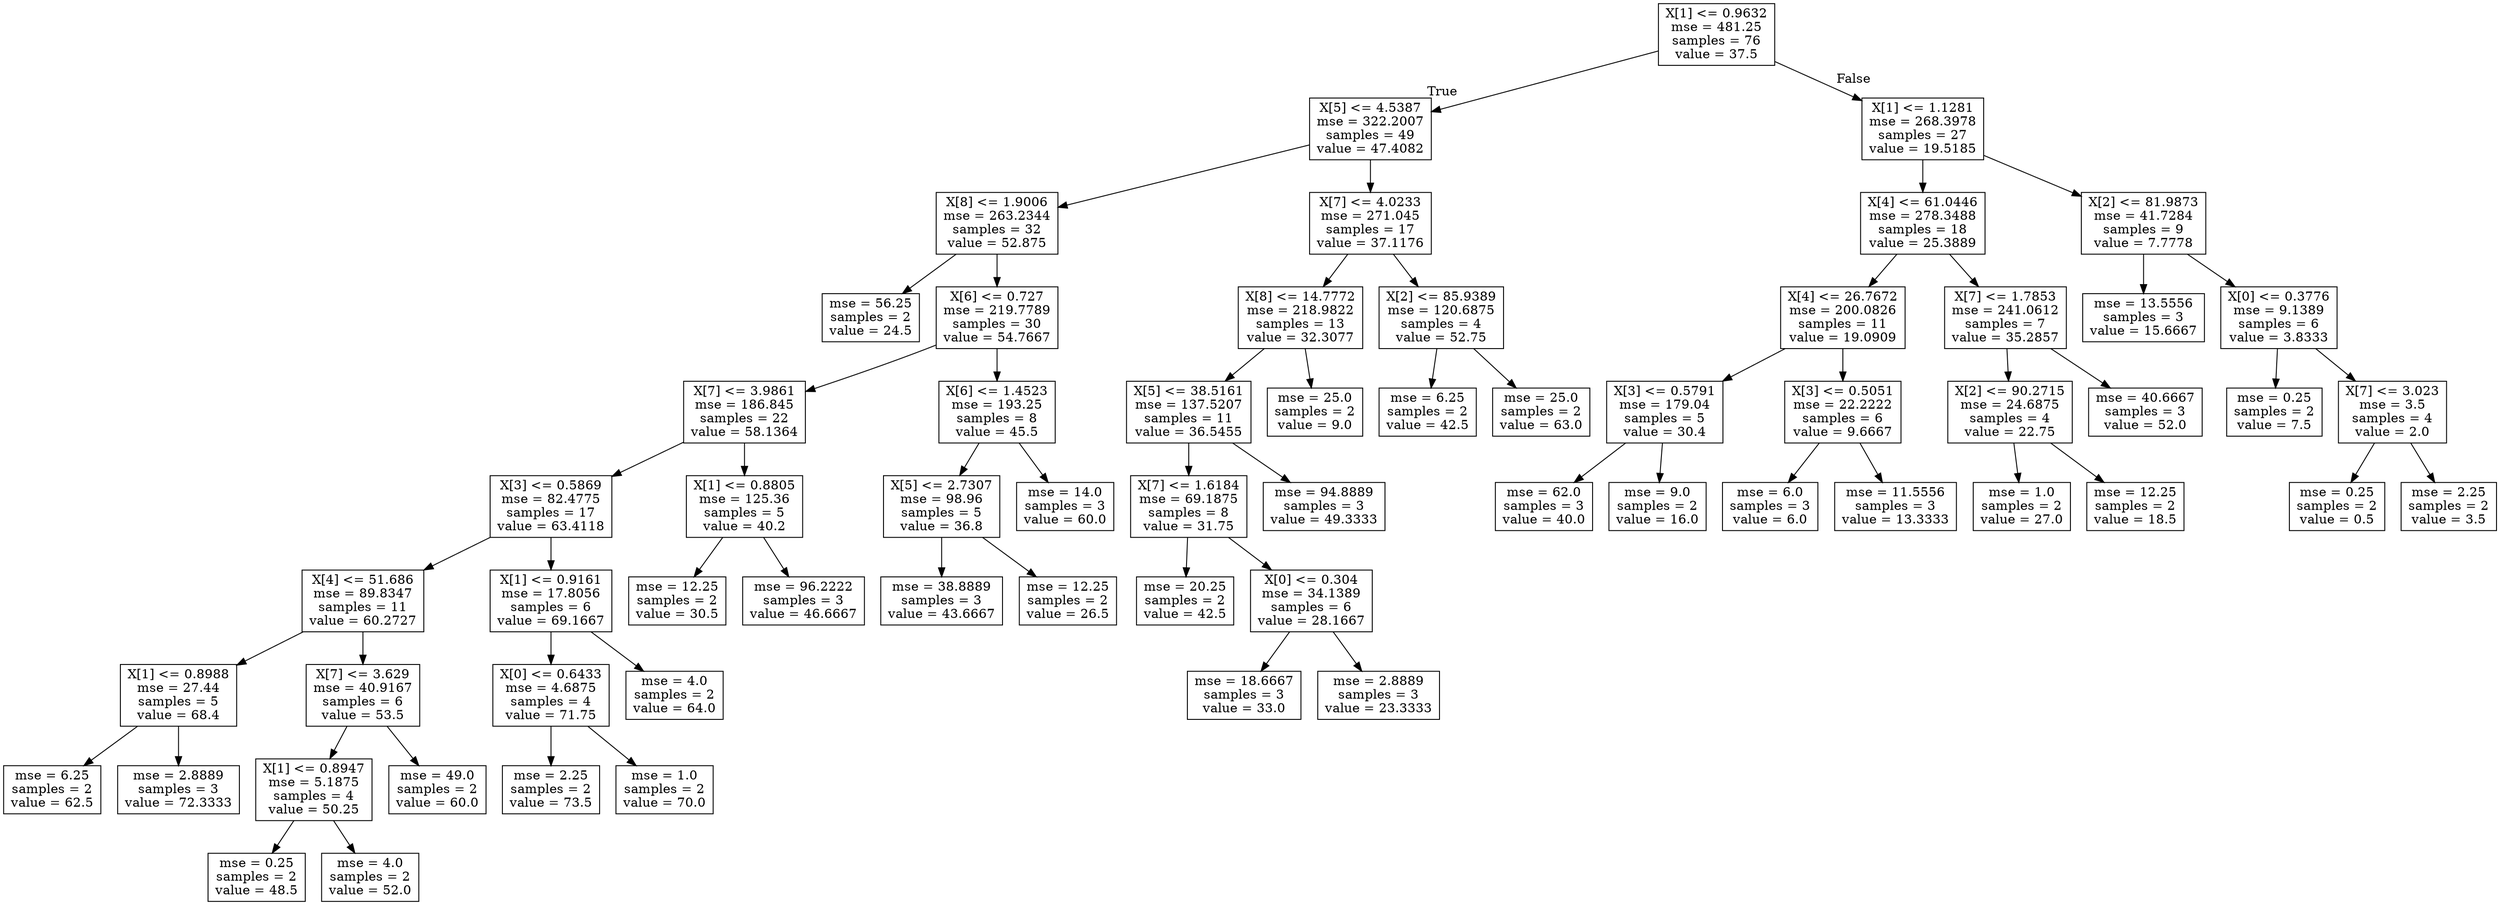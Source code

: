 digraph Tree {
node [shape=box] ;
0 [label="X[1] <= 0.9632\nmse = 481.25\nsamples = 76\nvalue = 37.5"] ;
1 [label="X[5] <= 4.5387\nmse = 322.2007\nsamples = 49\nvalue = 47.4082"] ;
0 -> 1 [labeldistance=2.5, labelangle=45, headlabel="True"] ;
2 [label="X[8] <= 1.9006\nmse = 263.2344\nsamples = 32\nvalue = 52.875"] ;
1 -> 2 ;
3 [label="mse = 56.25\nsamples = 2\nvalue = 24.5"] ;
2 -> 3 ;
4 [label="X[6] <= 0.727\nmse = 219.7789\nsamples = 30\nvalue = 54.7667"] ;
2 -> 4 ;
5 [label="X[7] <= 3.9861\nmse = 186.845\nsamples = 22\nvalue = 58.1364"] ;
4 -> 5 ;
6 [label="X[3] <= 0.5869\nmse = 82.4775\nsamples = 17\nvalue = 63.4118"] ;
5 -> 6 ;
7 [label="X[4] <= 51.686\nmse = 89.8347\nsamples = 11\nvalue = 60.2727"] ;
6 -> 7 ;
8 [label="X[1] <= 0.8988\nmse = 27.44\nsamples = 5\nvalue = 68.4"] ;
7 -> 8 ;
9 [label="mse = 6.25\nsamples = 2\nvalue = 62.5"] ;
8 -> 9 ;
10 [label="mse = 2.8889\nsamples = 3\nvalue = 72.3333"] ;
8 -> 10 ;
11 [label="X[7] <= 3.629\nmse = 40.9167\nsamples = 6\nvalue = 53.5"] ;
7 -> 11 ;
12 [label="X[1] <= 0.8947\nmse = 5.1875\nsamples = 4\nvalue = 50.25"] ;
11 -> 12 ;
13 [label="mse = 0.25\nsamples = 2\nvalue = 48.5"] ;
12 -> 13 ;
14 [label="mse = 4.0\nsamples = 2\nvalue = 52.0"] ;
12 -> 14 ;
15 [label="mse = 49.0\nsamples = 2\nvalue = 60.0"] ;
11 -> 15 ;
16 [label="X[1] <= 0.9161\nmse = 17.8056\nsamples = 6\nvalue = 69.1667"] ;
6 -> 16 ;
17 [label="X[0] <= 0.6433\nmse = 4.6875\nsamples = 4\nvalue = 71.75"] ;
16 -> 17 ;
18 [label="mse = 2.25\nsamples = 2\nvalue = 73.5"] ;
17 -> 18 ;
19 [label="mse = 1.0\nsamples = 2\nvalue = 70.0"] ;
17 -> 19 ;
20 [label="mse = 4.0\nsamples = 2\nvalue = 64.0"] ;
16 -> 20 ;
21 [label="X[1] <= 0.8805\nmse = 125.36\nsamples = 5\nvalue = 40.2"] ;
5 -> 21 ;
22 [label="mse = 12.25\nsamples = 2\nvalue = 30.5"] ;
21 -> 22 ;
23 [label="mse = 96.2222\nsamples = 3\nvalue = 46.6667"] ;
21 -> 23 ;
24 [label="X[6] <= 1.4523\nmse = 193.25\nsamples = 8\nvalue = 45.5"] ;
4 -> 24 ;
25 [label="X[5] <= 2.7307\nmse = 98.96\nsamples = 5\nvalue = 36.8"] ;
24 -> 25 ;
26 [label="mse = 38.8889\nsamples = 3\nvalue = 43.6667"] ;
25 -> 26 ;
27 [label="mse = 12.25\nsamples = 2\nvalue = 26.5"] ;
25 -> 27 ;
28 [label="mse = 14.0\nsamples = 3\nvalue = 60.0"] ;
24 -> 28 ;
29 [label="X[7] <= 4.0233\nmse = 271.045\nsamples = 17\nvalue = 37.1176"] ;
1 -> 29 ;
30 [label="X[8] <= 14.7772\nmse = 218.9822\nsamples = 13\nvalue = 32.3077"] ;
29 -> 30 ;
31 [label="X[5] <= 38.5161\nmse = 137.5207\nsamples = 11\nvalue = 36.5455"] ;
30 -> 31 ;
32 [label="X[7] <= 1.6184\nmse = 69.1875\nsamples = 8\nvalue = 31.75"] ;
31 -> 32 ;
33 [label="mse = 20.25\nsamples = 2\nvalue = 42.5"] ;
32 -> 33 ;
34 [label="X[0] <= 0.304\nmse = 34.1389\nsamples = 6\nvalue = 28.1667"] ;
32 -> 34 ;
35 [label="mse = 18.6667\nsamples = 3\nvalue = 33.0"] ;
34 -> 35 ;
36 [label="mse = 2.8889\nsamples = 3\nvalue = 23.3333"] ;
34 -> 36 ;
37 [label="mse = 94.8889\nsamples = 3\nvalue = 49.3333"] ;
31 -> 37 ;
38 [label="mse = 25.0\nsamples = 2\nvalue = 9.0"] ;
30 -> 38 ;
39 [label="X[2] <= 85.9389\nmse = 120.6875\nsamples = 4\nvalue = 52.75"] ;
29 -> 39 ;
40 [label="mse = 6.25\nsamples = 2\nvalue = 42.5"] ;
39 -> 40 ;
41 [label="mse = 25.0\nsamples = 2\nvalue = 63.0"] ;
39 -> 41 ;
42 [label="X[1] <= 1.1281\nmse = 268.3978\nsamples = 27\nvalue = 19.5185"] ;
0 -> 42 [labeldistance=2.5, labelangle=-45, headlabel="False"] ;
43 [label="X[4] <= 61.0446\nmse = 278.3488\nsamples = 18\nvalue = 25.3889"] ;
42 -> 43 ;
44 [label="X[4] <= 26.7672\nmse = 200.0826\nsamples = 11\nvalue = 19.0909"] ;
43 -> 44 ;
45 [label="X[3] <= 0.5791\nmse = 179.04\nsamples = 5\nvalue = 30.4"] ;
44 -> 45 ;
46 [label="mse = 62.0\nsamples = 3\nvalue = 40.0"] ;
45 -> 46 ;
47 [label="mse = 9.0\nsamples = 2\nvalue = 16.0"] ;
45 -> 47 ;
48 [label="X[3] <= 0.5051\nmse = 22.2222\nsamples = 6\nvalue = 9.6667"] ;
44 -> 48 ;
49 [label="mse = 6.0\nsamples = 3\nvalue = 6.0"] ;
48 -> 49 ;
50 [label="mse = 11.5556\nsamples = 3\nvalue = 13.3333"] ;
48 -> 50 ;
51 [label="X[7] <= 1.7853\nmse = 241.0612\nsamples = 7\nvalue = 35.2857"] ;
43 -> 51 ;
52 [label="X[2] <= 90.2715\nmse = 24.6875\nsamples = 4\nvalue = 22.75"] ;
51 -> 52 ;
53 [label="mse = 1.0\nsamples = 2\nvalue = 27.0"] ;
52 -> 53 ;
54 [label="mse = 12.25\nsamples = 2\nvalue = 18.5"] ;
52 -> 54 ;
55 [label="mse = 40.6667\nsamples = 3\nvalue = 52.0"] ;
51 -> 55 ;
56 [label="X[2] <= 81.9873\nmse = 41.7284\nsamples = 9\nvalue = 7.7778"] ;
42 -> 56 ;
57 [label="mse = 13.5556\nsamples = 3\nvalue = 15.6667"] ;
56 -> 57 ;
58 [label="X[0] <= 0.3776\nmse = 9.1389\nsamples = 6\nvalue = 3.8333"] ;
56 -> 58 ;
59 [label="mse = 0.25\nsamples = 2\nvalue = 7.5"] ;
58 -> 59 ;
60 [label="X[7] <= 3.023\nmse = 3.5\nsamples = 4\nvalue = 2.0"] ;
58 -> 60 ;
61 [label="mse = 0.25\nsamples = 2\nvalue = 0.5"] ;
60 -> 61 ;
62 [label="mse = 2.25\nsamples = 2\nvalue = 3.5"] ;
60 -> 62 ;
}